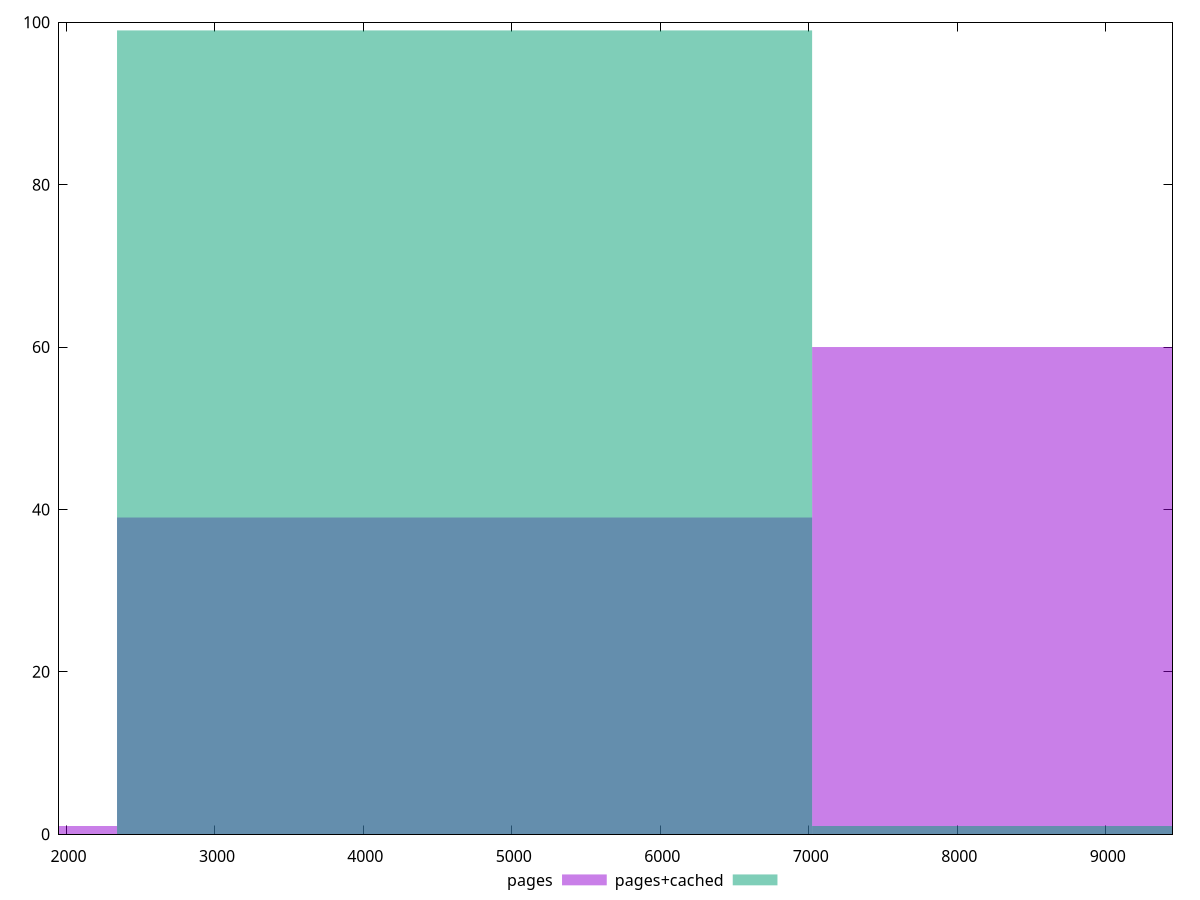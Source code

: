 reset

$pages <<EOF
9363.566578477199 60
4681.7832892385995 39
0 1
EOF

$pagesCached <<EOF
9363.566578477199 1
4681.7832892385995 99
EOF

set key outside below
set boxwidth 4681.7832892385995
set xrange [1950:9450]
set yrange [0:100]
set trange [0:100]
set style fill transparent solid 0.5 noborder
set terminal svg size 640, 500 enhanced background rgb 'white'
set output "report_00009_2021-02-08T22-37-41.559Z/uses-text-compression/comparison/histogram/0_vs_1.svg"

plot $pages title "pages" with boxes, \
     $pagesCached title "pages+cached" with boxes

reset
